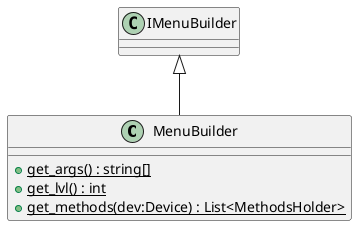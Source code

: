 @startuml
class MenuBuilder {
    + {static} get_args() : string[]
    + {static} get_lvl() : int
    + {static} get_methods(dev:Device) : List<MethodsHolder>
}
IMenuBuilder <|-- MenuBuilder
@enduml
